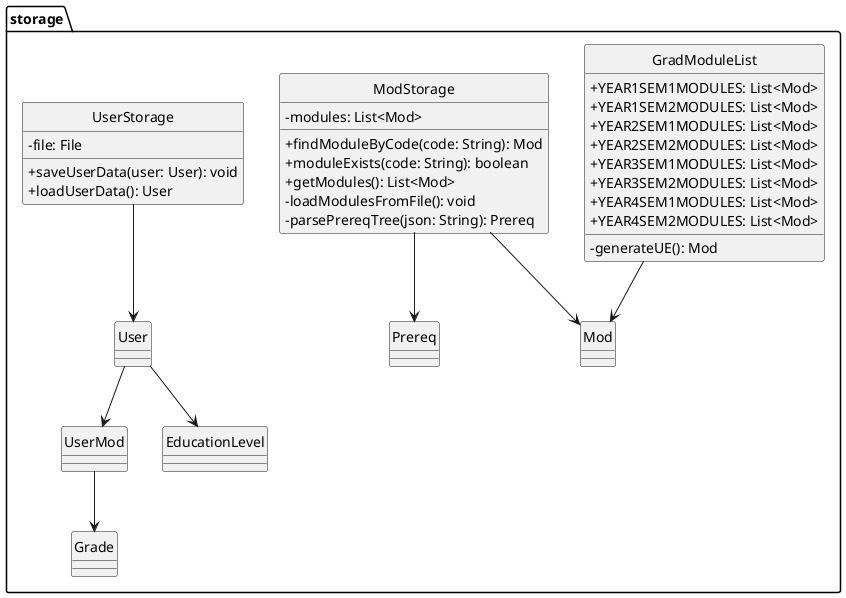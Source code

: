 @startuml

package storage {
    hide circle
    skinparam classAttributeIconSize 0

    class GradModuleList {
        +YEAR1SEM1MODULES: List<Mod>
        +YEAR1SEM2MODULES: List<Mod>
        +YEAR2SEM1MODULES: List<Mod>
        +YEAR2SEM2MODULES: List<Mod>
        +YEAR3SEM1MODULES: List<Mod>
        +YEAR3SEM2MODULES: List<Mod>
        +YEAR4SEM1MODULES: List<Mod>
        +YEAR4SEM2MODULES: List<Mod>
        -generateUE(): Mod
    }

    class ModStorage {
        -modules: List<Mod>
        +findModuleByCode(code: String): Mod
        +moduleExists(code: String): boolean
        +getModules(): List<Mod>
        -loadModulesFromFile(): void
        -parsePrereqTree(json: String): Prereq
    }

    class UserStorage {
        -file: File
        +saveUserData(user: User): void
        +loadUserData(): User
    }

    ModStorage  -->  Mod
    GradModuleList  -->  Mod
    ModStorage  -->  Prereq
    UserStorage  -->  User
    User  -->  UserMod
    UserMod -->  Grade
    User  -->  EducationLevel
}
@enduml